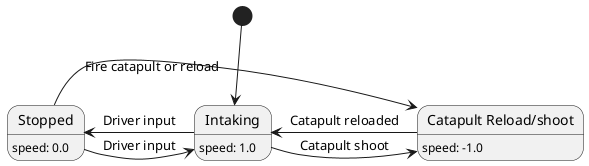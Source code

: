 @startuml

state "Intaking" as intaking
state "Stopped" as stopped
state "Catapult Reload/shoot" as catapult

[*] --> intaking

intaking : speed: 1.0
stopped : speed: 0.0
catapult : speed: -1.0

intaking -> catapult : Catapult shoot
stopped <- intaking : Driver input
stopped -> intaking : Driver input
catapult -> intaking : Catapult reloaded
stopped -> catapult : Fire catapult or reload

@enduml
